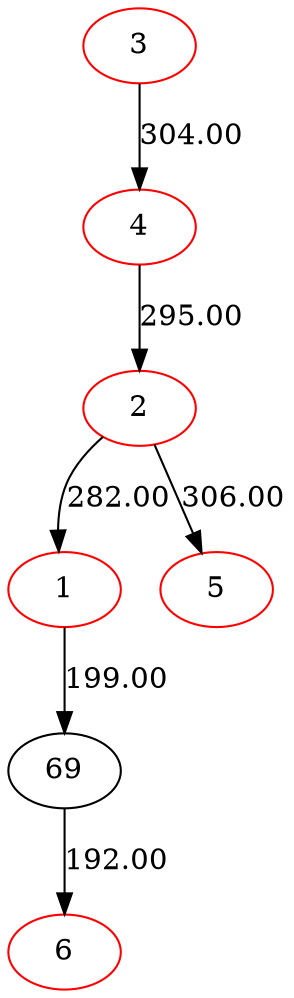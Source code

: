 digraph {
3[color=red]
4[color=red]
2[color=red]
1[color=red]
69[color=black]
6[color=red]
69->6[label=192.00]
1->69[label=199.00]
2->1[label=282.00]
5[color=red]
2->5[label=306.00]
4->2[label=295.00]
3->4[label=304.00]
}